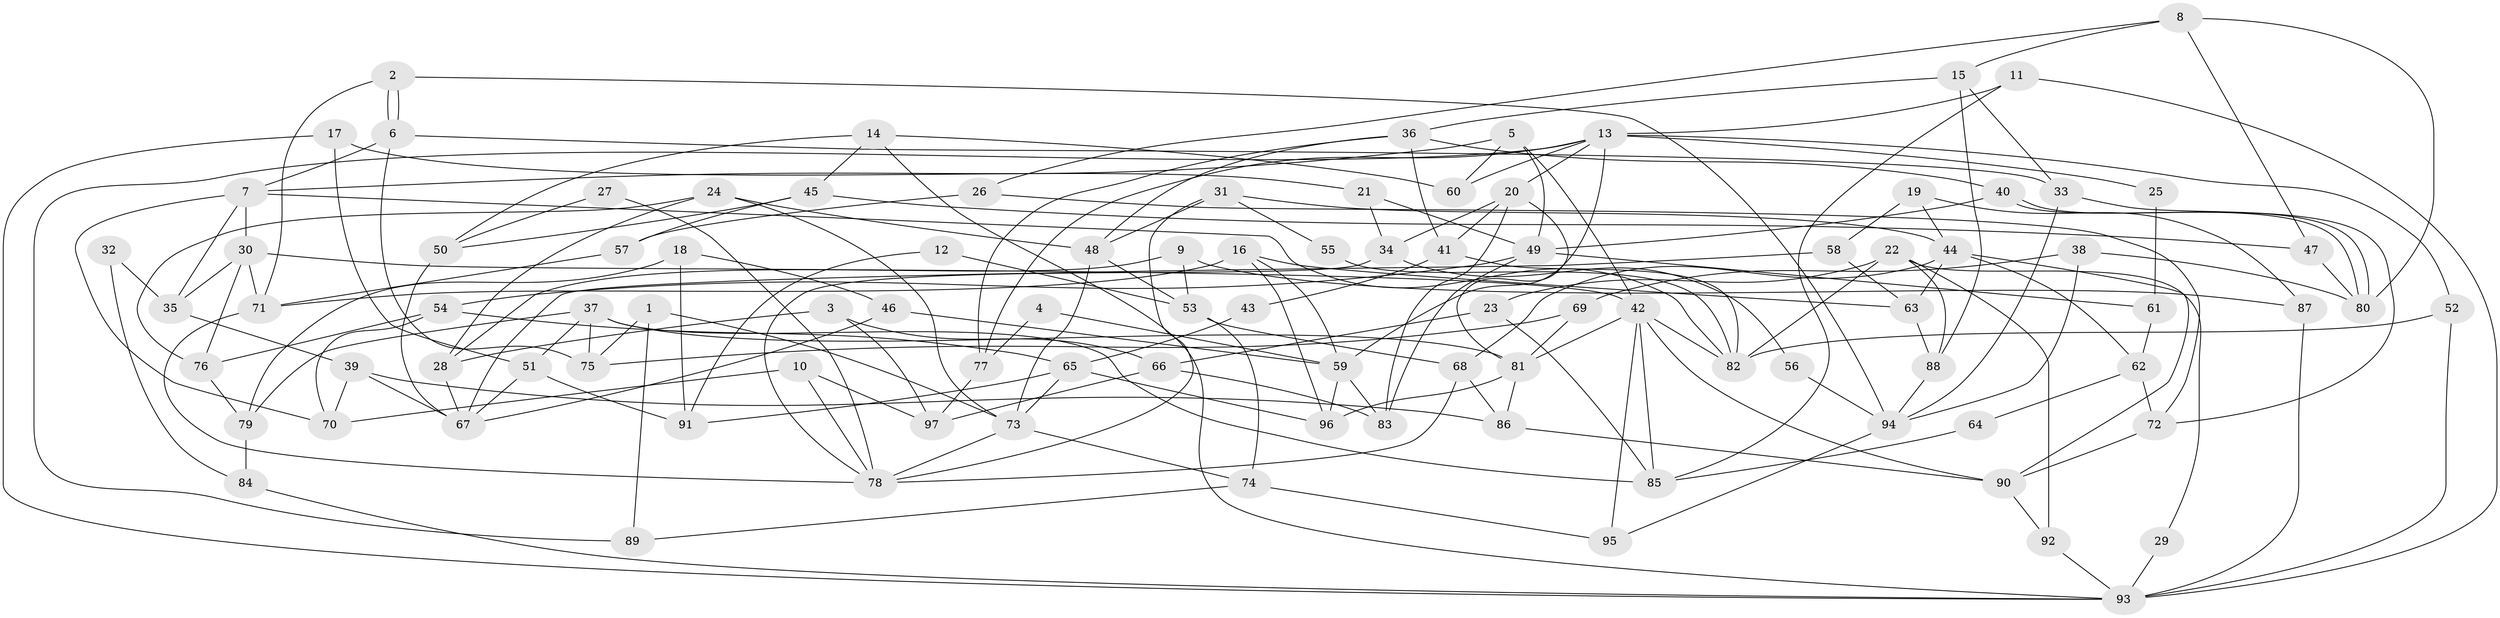 // coarse degree distribution, {4: 0.2564102564102564, 9: 0.05128205128205128, 5: 0.10256410256410256, 7: 0.02564102564102564, 10: 0.07692307692307693, 6: 0.10256410256410256, 8: 0.1282051282051282, 2: 0.10256410256410256, 14: 0.02564102564102564, 3: 0.1282051282051282}
// Generated by graph-tools (version 1.1) at 2025/51/03/04/25 22:51:13]
// undirected, 97 vertices, 194 edges
graph export_dot {
  node [color=gray90,style=filled];
  1;
  2;
  3;
  4;
  5;
  6;
  7;
  8;
  9;
  10;
  11;
  12;
  13;
  14;
  15;
  16;
  17;
  18;
  19;
  20;
  21;
  22;
  23;
  24;
  25;
  26;
  27;
  28;
  29;
  30;
  31;
  32;
  33;
  34;
  35;
  36;
  37;
  38;
  39;
  40;
  41;
  42;
  43;
  44;
  45;
  46;
  47;
  48;
  49;
  50;
  51;
  52;
  53;
  54;
  55;
  56;
  57;
  58;
  59;
  60;
  61;
  62;
  63;
  64;
  65;
  66;
  67;
  68;
  69;
  70;
  71;
  72;
  73;
  74;
  75;
  76;
  77;
  78;
  79;
  80;
  81;
  82;
  83;
  84;
  85;
  86;
  87;
  88;
  89;
  90;
  91;
  92;
  93;
  94;
  95;
  96;
  97;
  1 -- 89;
  1 -- 75;
  1 -- 73;
  2 -- 6;
  2 -- 6;
  2 -- 71;
  2 -- 94;
  3 -- 28;
  3 -- 66;
  3 -- 97;
  4 -- 59;
  4 -- 77;
  5 -- 60;
  5 -- 49;
  5 -- 7;
  5 -- 42;
  6 -- 7;
  6 -- 33;
  6 -- 75;
  7 -- 82;
  7 -- 30;
  7 -- 35;
  7 -- 70;
  8 -- 80;
  8 -- 15;
  8 -- 26;
  8 -- 47;
  9 -- 87;
  9 -- 53;
  9 -- 28;
  10 -- 78;
  10 -- 70;
  10 -- 97;
  11 -- 93;
  11 -- 13;
  11 -- 85;
  12 -- 53;
  12 -- 91;
  13 -- 20;
  13 -- 77;
  13 -- 25;
  13 -- 52;
  13 -- 59;
  13 -- 60;
  13 -- 89;
  14 -- 50;
  14 -- 45;
  14 -- 60;
  14 -- 93;
  15 -- 36;
  15 -- 88;
  15 -- 33;
  16 -- 71;
  16 -- 59;
  16 -- 63;
  16 -- 96;
  17 -- 93;
  17 -- 51;
  17 -- 21;
  18 -- 46;
  18 -- 91;
  18 -- 79;
  19 -- 58;
  19 -- 44;
  19 -- 87;
  20 -- 81;
  20 -- 34;
  20 -- 41;
  20 -- 83;
  21 -- 49;
  21 -- 34;
  22 -- 92;
  22 -- 23;
  22 -- 29;
  22 -- 82;
  22 -- 88;
  23 -- 85;
  23 -- 66;
  24 -- 73;
  24 -- 48;
  24 -- 28;
  24 -- 76;
  25 -- 61;
  26 -- 72;
  26 -- 57;
  27 -- 50;
  27 -- 78;
  28 -- 67;
  29 -- 93;
  30 -- 76;
  30 -- 35;
  30 -- 42;
  30 -- 71;
  31 -- 78;
  31 -- 44;
  31 -- 48;
  31 -- 55;
  32 -- 84;
  32 -- 35;
  33 -- 72;
  33 -- 94;
  34 -- 78;
  34 -- 56;
  35 -- 39;
  36 -- 41;
  36 -- 40;
  36 -- 48;
  36 -- 77;
  37 -- 81;
  37 -- 85;
  37 -- 51;
  37 -- 75;
  37 -- 79;
  38 -- 94;
  38 -- 69;
  38 -- 80;
  39 -- 86;
  39 -- 67;
  39 -- 70;
  40 -- 80;
  40 -- 80;
  40 -- 49;
  41 -- 82;
  41 -- 43;
  42 -- 81;
  42 -- 82;
  42 -- 85;
  42 -- 90;
  42 -- 95;
  43 -- 65;
  44 -- 63;
  44 -- 90;
  44 -- 62;
  44 -- 68;
  45 -- 47;
  45 -- 57;
  45 -- 50;
  46 -- 67;
  46 -- 59;
  47 -- 80;
  48 -- 53;
  48 -- 73;
  49 -- 83;
  49 -- 54;
  49 -- 61;
  50 -- 67;
  51 -- 67;
  51 -- 91;
  52 -- 82;
  52 -- 93;
  53 -- 74;
  53 -- 68;
  54 -- 70;
  54 -- 76;
  54 -- 65;
  55 -- 82;
  56 -- 94;
  57 -- 71;
  58 -- 67;
  58 -- 63;
  59 -- 96;
  59 -- 83;
  61 -- 62;
  62 -- 72;
  62 -- 64;
  63 -- 88;
  64 -- 85;
  65 -- 73;
  65 -- 91;
  65 -- 96;
  66 -- 97;
  66 -- 83;
  68 -- 78;
  68 -- 86;
  69 -- 75;
  69 -- 81;
  71 -- 78;
  72 -- 90;
  73 -- 74;
  73 -- 78;
  74 -- 95;
  74 -- 89;
  76 -- 79;
  77 -- 97;
  79 -- 84;
  81 -- 96;
  81 -- 86;
  84 -- 93;
  86 -- 90;
  87 -- 93;
  88 -- 94;
  90 -- 92;
  92 -- 93;
  94 -- 95;
}
